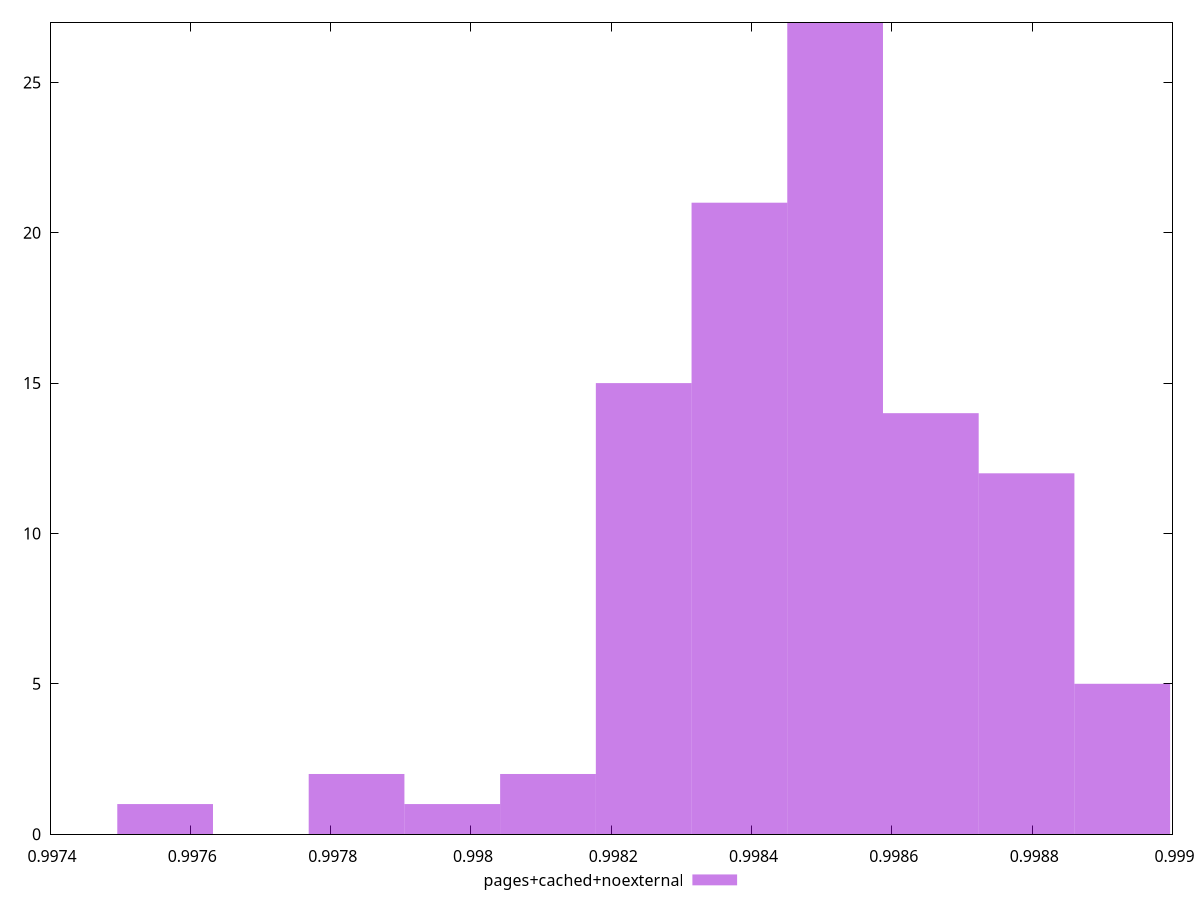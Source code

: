 $_pagesCachedNoexternal <<EOF
0.9987919661459206 12
0.9985191094416054 27
0.9982462527372901 15
0.9986555377937629 14
0.9983826810894477 21
0.9989283944980781 5
0.9981098243851325 2
0.9978369676808172 2
0.997564110976502 1
0.9979733960329749 1
EOF
set key outside below
set terminal pngcairo
set output "report_00004_2020-11-02T20-21-41.718Z/mainthread-work-breakdown/pages+cached+noexternal//hist.png"
set yrange [0:27]
set boxwidth 0.0001364283521576179
set style fill transparent solid 0.5 noborder
plot $_pagesCachedNoexternal title "pages+cached+noexternal" with boxes ,